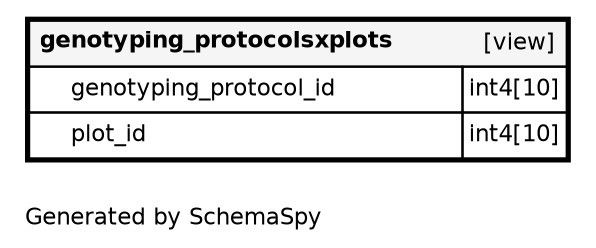 digraph "oneDegreeRelationshipsDiagram" {
  graph [    rankdir="RL"    bgcolor="#ffffff"    label="\nGenerated by SchemaSpy"    labeljust="l"    nodesep="0.18"    ranksep="0.46"    fontname="Helvetica"    fontsize="11"    ration="compress"  ];  node [    fontname="Helvetica"    fontsize="11"    shape="plaintext"  ];  edge [    arrowsize="0.8"  ];
  "genotyping_protocolsxplots" [
   label=<
    <TABLE BORDER="2" CELLBORDER="1" CELLSPACING="0" BGCOLOR="#ffffff">
      <TR><TD COLSPAN="4"  BGCOLOR="#f5f5f5"><TABLE BORDER="0" CELLSPACING="0"><TR><TD ALIGN="LEFT" FIXEDSIZE="TRUE" WIDTH="187" HEIGHT="16"><B>genotyping_protocolsxplots</B></TD><TD ALIGN="RIGHT">[view]</TD></TR></TABLE></TD></TR>
      <TR><TD PORT="genotyping_protocol_id" COLSPAN="2" ALIGN="LEFT"><TABLE BORDER="0" CELLSPACING="0" ALIGN="LEFT"><TR ALIGN="LEFT"><TD ALIGN="LEFT" FIXEDSIZE="TRUE" WIDTH="15" HEIGHT="16"></TD><TD ALIGN="LEFT" FIXEDSIZE="TRUE" WIDTH="187" HEIGHT="16">genotyping_protocol_id</TD></TR></TABLE></TD><TD PORT="genotyping_protocol_id.type" ALIGN="LEFT">int4[10]</TD></TR>
      <TR><TD PORT="plot_id" COLSPAN="2" ALIGN="LEFT"><TABLE BORDER="0" CELLSPACING="0" ALIGN="LEFT"><TR ALIGN="LEFT"><TD ALIGN="LEFT" FIXEDSIZE="TRUE" WIDTH="15" HEIGHT="16"></TD><TD ALIGN="LEFT" FIXEDSIZE="TRUE" WIDTH="187" HEIGHT="16">plot_id</TD></TR></TABLE></TD><TD PORT="plot_id.type" ALIGN="LEFT">int4[10]</TD></TR>
    </TABLE>>
    URL="genotyping_protocolsxplots.html"
    target="_top"
    tooltip="genotyping_protocolsxplots"
  ];
}
